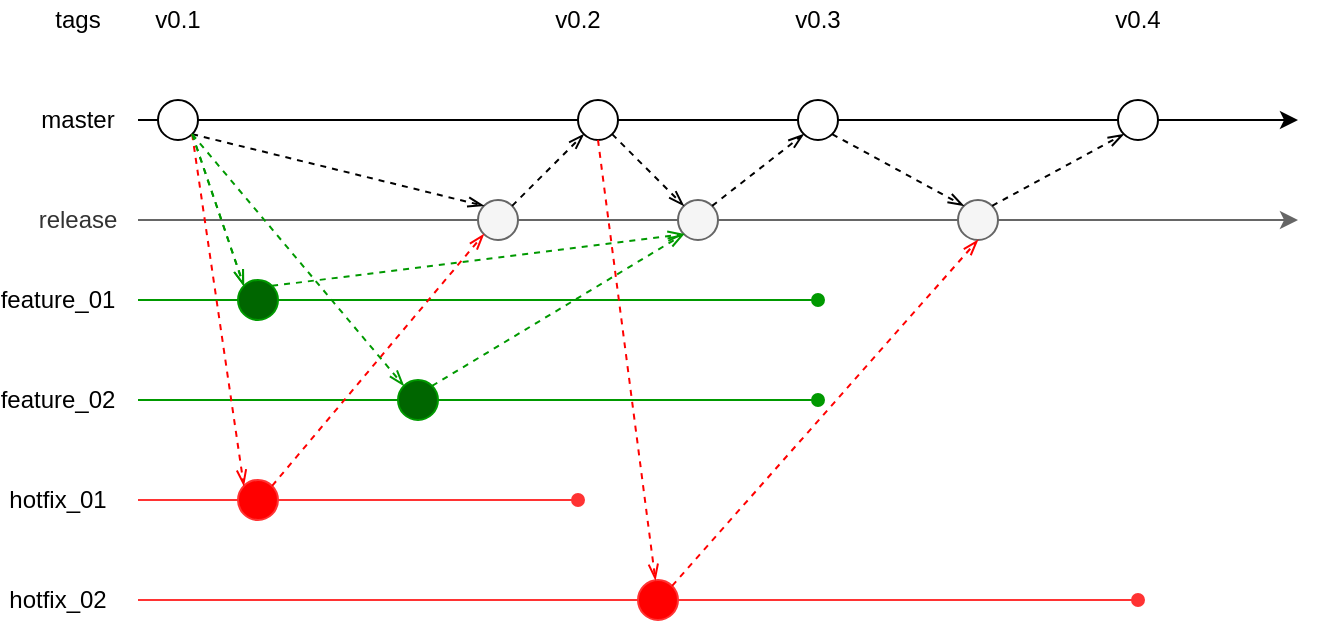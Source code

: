 <mxfile version="12.7.9" type="github">
  <diagram id="swHmns_OLJNO2oEmDjoU" name="第 1 页">
    <mxGraphModel dx="946" dy="614" grid="1" gridSize="10" guides="1" tooltips="1" connect="1" arrows="1" fold="1" page="1" pageScale="1" pageWidth="3300" pageHeight="4681" math="0" shadow="0">
      <root>
        <mxCell id="0" />
        <mxCell id="1" parent="0" />
        <mxCell id="d7OZnTdrM_z9VQZdlBr1-1" value="" style="endArrow=classic;html=1;" parent="1" source="d7OZnTdrM_z9VQZdlBr1-52" edge="1">
          <mxGeometry width="50" height="50" relative="1" as="geometry">
            <mxPoint x="260" y="130" as="sourcePoint" />
            <mxPoint x="840" y="130" as="targetPoint" />
          </mxGeometry>
        </mxCell>
        <mxCell id="d7OZnTdrM_z9VQZdlBr1-2" value="master" style="text;html=1;strokeColor=none;fillColor=none;align=center;verticalAlign=middle;whiteSpace=wrap;rounded=0;" parent="1" vertex="1">
          <mxGeometry x="210" y="120" width="40" height="20" as="geometry" />
        </mxCell>
        <mxCell id="d7OZnTdrM_z9VQZdlBr1-3" value="" style="endArrow=classic;html=1;fillColor=#f5f5f5;strokeColor=#666666;" parent="1" source="d7OZnTdrM_z9VQZdlBr1-48" edge="1">
          <mxGeometry width="50" height="50" relative="1" as="geometry">
            <mxPoint x="260" y="180" as="sourcePoint" />
            <mxPoint x="840" y="180" as="targetPoint" />
          </mxGeometry>
        </mxCell>
        <mxCell id="d7OZnTdrM_z9VQZdlBr1-4" value="release" style="text;html=1;strokeColor=none;fillColor=none;align=center;verticalAlign=middle;whiteSpace=wrap;rounded=0;fontColor=#333333;" parent="1" vertex="1">
          <mxGeometry x="210" y="170" width="40" height="20" as="geometry" />
        </mxCell>
        <mxCell id="d7OZnTdrM_z9VQZdlBr1-5" value="" style="endArrow=oval;html=1;endFill=1;strokeColor=#009900;" parent="1" source="d7OZnTdrM_z9VQZdlBr1-16" edge="1">
          <mxGeometry width="50" height="50" relative="1" as="geometry">
            <mxPoint x="260" y="220" as="sourcePoint" />
            <mxPoint x="600" y="220" as="targetPoint" />
          </mxGeometry>
        </mxCell>
        <mxCell id="d7OZnTdrM_z9VQZdlBr1-6" value="feature_01" style="text;html=1;strokeColor=none;fillColor=none;align=center;verticalAlign=middle;whiteSpace=wrap;rounded=0;" parent="1" vertex="1">
          <mxGeometry x="200" y="210" width="40" height="20" as="geometry" />
        </mxCell>
        <mxCell id="d7OZnTdrM_z9VQZdlBr1-8" value="" style="ellipse;whiteSpace=wrap;html=1;aspect=fixed;" parent="1" vertex="1">
          <mxGeometry x="270" y="120" width="20" height="20" as="geometry" />
        </mxCell>
        <mxCell id="d7OZnTdrM_z9VQZdlBr1-9" value="" style="endArrow=none;html=1;endFill=0;" parent="1" target="d7OZnTdrM_z9VQZdlBr1-8" edge="1">
          <mxGeometry width="50" height="50" relative="1" as="geometry">
            <mxPoint x="260" y="130" as="sourcePoint" />
            <mxPoint x="790" y="130" as="targetPoint" />
          </mxGeometry>
        </mxCell>
        <mxCell id="d7OZnTdrM_z9VQZdlBr1-10" value="" style="ellipse;whiteSpace=wrap;html=1;aspect=fixed;" parent="1" vertex="1">
          <mxGeometry x="480" y="120" width="20" height="20" as="geometry" />
        </mxCell>
        <mxCell id="d7OZnTdrM_z9VQZdlBr1-11" value="" style="endArrow=none;html=1;endFill=0;" parent="1" source="d7OZnTdrM_z9VQZdlBr1-8" target="d7OZnTdrM_z9VQZdlBr1-10" edge="1">
          <mxGeometry width="50" height="50" relative="1" as="geometry">
            <mxPoint x="300" y="130" as="sourcePoint" />
            <mxPoint x="790" y="130" as="targetPoint" />
          </mxGeometry>
        </mxCell>
        <mxCell id="d7OZnTdrM_z9VQZdlBr1-12" value="" style="ellipse;whiteSpace=wrap;html=1;aspect=fixed;fillColor=#f5f5f5;strokeColor=#666666;fontColor=#333333;" parent="1" vertex="1">
          <mxGeometry x="430" y="170" width="20" height="20" as="geometry" />
        </mxCell>
        <mxCell id="d7OZnTdrM_z9VQZdlBr1-13" value="" style="endArrow=none;html=1;endFill=0;fillColor=#f5f5f5;strokeColor=#666666;" parent="1" target="d7OZnTdrM_z9VQZdlBr1-12" edge="1">
          <mxGeometry width="50" height="50" relative="1" as="geometry">
            <mxPoint x="260" y="180" as="sourcePoint" />
            <mxPoint x="790" y="180" as="targetPoint" />
          </mxGeometry>
        </mxCell>
        <mxCell id="d7OZnTdrM_z9VQZdlBr1-15" value="" style="endArrow=openThin;dashed=1;html=1;exitX=1;exitY=1;exitDx=0;exitDy=0;entryX=0;entryY=0;entryDx=0;entryDy=0;endFill=0;strokeColor=#009900;" parent="1" source="d7OZnTdrM_z9VQZdlBr1-8" target="d7OZnTdrM_z9VQZdlBr1-16" edge="1">
          <mxGeometry width="50" height="50" relative="1" as="geometry">
            <mxPoint x="307.071" y="147.071" as="sourcePoint" />
            <mxPoint x="342.929" y="182.929" as="targetPoint" />
          </mxGeometry>
        </mxCell>
        <mxCell id="d7OZnTdrM_z9VQZdlBr1-17" value="" style="endArrow=none;html=1;endFill=0;strokeColor=#009900;" parent="1" target="d7OZnTdrM_z9VQZdlBr1-16" edge="1">
          <mxGeometry width="50" height="50" relative="1" as="geometry">
            <mxPoint x="260" y="220" as="sourcePoint" />
            <mxPoint x="790" y="220" as="targetPoint" />
          </mxGeometry>
        </mxCell>
        <mxCell id="d7OZnTdrM_z9VQZdlBr1-22" value="" style="endArrow=oval;html=1;endFill=1;strokeColor=#009900;" parent="1" source="d7OZnTdrM_z9VQZdlBr1-24" edge="1">
          <mxGeometry width="50" height="50" relative="1" as="geometry">
            <mxPoint x="260" y="270" as="sourcePoint" />
            <mxPoint x="600" y="270" as="targetPoint" />
          </mxGeometry>
        </mxCell>
        <mxCell id="d7OZnTdrM_z9VQZdlBr1-23" value="feature_02" style="text;html=1;strokeColor=none;fillColor=none;align=center;verticalAlign=middle;whiteSpace=wrap;rounded=0;" parent="1" vertex="1">
          <mxGeometry x="200" y="260" width="40" height="20" as="geometry" />
        </mxCell>
        <mxCell id="d7OZnTdrM_z9VQZdlBr1-24" value="" style="ellipse;whiteSpace=wrap;html=1;aspect=fixed;fillColor=#006600;strokeColor=#009900;" parent="1" vertex="1">
          <mxGeometry x="390" y="260" width="20" height="20" as="geometry" />
        </mxCell>
        <mxCell id="d7OZnTdrM_z9VQZdlBr1-25" value="" style="endArrow=none;html=1;endFill=0;strokeColor=#009900;" parent="1" target="d7OZnTdrM_z9VQZdlBr1-24" edge="1">
          <mxGeometry width="50" height="50" relative="1" as="geometry">
            <mxPoint x="260" y="270" as="sourcePoint" />
            <mxPoint x="790" y="270" as="targetPoint" />
          </mxGeometry>
        </mxCell>
        <mxCell id="d7OZnTdrM_z9VQZdlBr1-27" value="" style="endArrow=oval;html=1;strokeColor=#FF3333;endFill=1;" parent="1" source="d7OZnTdrM_z9VQZdlBr1-29" edge="1">
          <mxGeometry width="50" height="50" relative="1" as="geometry">
            <mxPoint x="260" y="320" as="sourcePoint" />
            <mxPoint x="480" y="320" as="targetPoint" />
          </mxGeometry>
        </mxCell>
        <mxCell id="d7OZnTdrM_z9VQZdlBr1-28" value="hotfix_01" style="text;html=1;strokeColor=none;fillColor=none;align=center;verticalAlign=middle;whiteSpace=wrap;rounded=0;" parent="1" vertex="1">
          <mxGeometry x="200" y="310" width="40" height="20" as="geometry" />
        </mxCell>
        <mxCell id="d7OZnTdrM_z9VQZdlBr1-29" value="" style="ellipse;whiteSpace=wrap;html=1;aspect=fixed;fillColor=#FF0000;strokeColor=#FF3333;" parent="1" vertex="1">
          <mxGeometry x="310" y="310" width="20" height="20" as="geometry" />
        </mxCell>
        <mxCell id="d7OZnTdrM_z9VQZdlBr1-30" value="" style="endArrow=none;html=1;endFill=0;strokeColor=#FF3333;" parent="1" target="d7OZnTdrM_z9VQZdlBr1-29" edge="1">
          <mxGeometry width="50" height="50" relative="1" as="geometry">
            <mxPoint x="260" y="320" as="sourcePoint" />
            <mxPoint x="790" y="320" as="targetPoint" />
          </mxGeometry>
        </mxCell>
        <mxCell id="d7OZnTdrM_z9VQZdlBr1-31" value="" style="endArrow=openThin;dashed=1;html=1;exitX=1;exitY=1;exitDx=0;exitDy=0;entryX=0;entryY=0;entryDx=0;entryDy=0;endFill=0;fillColor=#f8cecc;strokeColor=#FF0000;" parent="1" source="d7OZnTdrM_z9VQZdlBr1-8" target="d7OZnTdrM_z9VQZdlBr1-29" edge="1">
          <mxGeometry width="50" height="50" relative="1" as="geometry">
            <mxPoint x="307.071" y="147.071" as="sourcePoint" />
            <mxPoint x="342.929" y="272.929" as="targetPoint" />
          </mxGeometry>
        </mxCell>
        <mxCell id="d7OZnTdrM_z9VQZdlBr1-32" value="" style="endArrow=openThin;dashed=1;html=1;exitX=1;exitY=0;exitDx=0;exitDy=0;endFill=0;entryX=0;entryY=1;entryDx=0;entryDy=0;fillColor=#f8cecc;strokeColor=#FF0000;" parent="1" source="d7OZnTdrM_z9VQZdlBr1-29" target="d7OZnTdrM_z9VQZdlBr1-12" edge="1">
          <mxGeometry width="50" height="50" relative="1" as="geometry">
            <mxPoint x="444.141" y="310.001" as="sourcePoint" />
            <mxPoint x="390" y="200" as="targetPoint" />
          </mxGeometry>
        </mxCell>
        <mxCell id="d7OZnTdrM_z9VQZdlBr1-33" value="" style="endArrow=openThin;dashed=1;html=1;exitX=1;exitY=1;exitDx=0;exitDy=0;endFill=0;entryX=0;entryY=0;entryDx=0;entryDy=0;" parent="1" source="d7OZnTdrM_z9VQZdlBr1-8" target="d7OZnTdrM_z9VQZdlBr1-12" edge="1">
          <mxGeometry width="50" height="50" relative="1" as="geometry">
            <mxPoint x="357.071" y="322.929" as="sourcePoint" />
            <mxPoint x="402.929" y="197.071" as="targetPoint" />
          </mxGeometry>
        </mxCell>
        <mxCell id="d7OZnTdrM_z9VQZdlBr1-34" value="" style="endArrow=openThin;dashed=1;html=1;exitX=1;exitY=0;exitDx=0;exitDy=0;endFill=0;entryX=0;entryY=1;entryDx=0;entryDy=0;" parent="1" source="d7OZnTdrM_z9VQZdlBr1-12" target="d7OZnTdrM_z9VQZdlBr1-10" edge="1">
          <mxGeometry width="50" height="50" relative="1" as="geometry">
            <mxPoint x="307.071" y="147.071" as="sourcePoint" />
            <mxPoint x="402.929" y="182.929" as="targetPoint" />
          </mxGeometry>
        </mxCell>
        <mxCell id="d7OZnTdrM_z9VQZdlBr1-35" value="" style="ellipse;whiteSpace=wrap;html=1;aspect=fixed;fillColor=#f5f5f5;strokeColor=#666666;fontColor=#333333;" parent="1" vertex="1">
          <mxGeometry x="530" y="170" width="20" height="20" as="geometry" />
        </mxCell>
        <mxCell id="d7OZnTdrM_z9VQZdlBr1-36" value="" style="endArrow=none;html=1;endFill=0;fillColor=#f5f5f5;strokeColor=#666666;" parent="1" source="d7OZnTdrM_z9VQZdlBr1-12" target="d7OZnTdrM_z9VQZdlBr1-35" edge="1">
          <mxGeometry width="50" height="50" relative="1" as="geometry">
            <mxPoint x="410" y="180" as="sourcePoint" />
            <mxPoint x="790" y="180" as="targetPoint" />
          </mxGeometry>
        </mxCell>
        <mxCell id="d7OZnTdrM_z9VQZdlBr1-37" value="" style="endArrow=openThin;dashed=1;html=1;exitX=1;exitY=0;exitDx=0;exitDy=0;entryX=0;entryY=1;entryDx=0;entryDy=0;endFill=0;strokeColor=#009900;" parent="1" source="d7OZnTdrM_z9VQZdlBr1-16" target="d7OZnTdrM_z9VQZdlBr1-35" edge="1">
          <mxGeometry width="50" height="50" relative="1" as="geometry">
            <mxPoint x="460.001" y="204.141" as="sourcePoint" />
            <mxPoint x="495.859" y="279.999" as="targetPoint" />
          </mxGeometry>
        </mxCell>
        <mxCell id="d7OZnTdrM_z9VQZdlBr1-38" value="" style="endArrow=openThin;dashed=1;html=1;exitX=1;exitY=0;exitDx=0;exitDy=0;endFill=0;entryX=0;entryY=1;entryDx=0;entryDy=0;strokeColor=#009900;" parent="1" source="d7OZnTdrM_z9VQZdlBr1-24" target="d7OZnTdrM_z9VQZdlBr1-35" edge="1">
          <mxGeometry width="50" height="50" relative="1" as="geometry">
            <mxPoint x="357.071" y="222.929" as="sourcePoint" />
            <mxPoint x="510" y="190" as="targetPoint" />
          </mxGeometry>
        </mxCell>
        <mxCell id="d7OZnTdrM_z9VQZdlBr1-39" value="" style="endArrow=openThin;dashed=1;html=1;exitX=1;exitY=1;exitDx=0;exitDy=0;endFill=0;entryX=0;entryY=0;entryDx=0;entryDy=0;" parent="1" source="d7OZnTdrM_z9VQZdlBr1-10" target="d7OZnTdrM_z9VQZdlBr1-35" edge="1">
          <mxGeometry width="50" height="50" relative="1" as="geometry">
            <mxPoint x="417.071" y="182.929" as="sourcePoint" />
            <mxPoint x="472.929" y="147.071" as="targetPoint" />
          </mxGeometry>
        </mxCell>
        <mxCell id="d7OZnTdrM_z9VQZdlBr1-40" value="" style="ellipse;whiteSpace=wrap;html=1;aspect=fixed;" parent="1" vertex="1">
          <mxGeometry x="590" y="120" width="20" height="20" as="geometry" />
        </mxCell>
        <mxCell id="d7OZnTdrM_z9VQZdlBr1-41" value="" style="endArrow=none;html=1;endFill=0;" parent="1" source="d7OZnTdrM_z9VQZdlBr1-10" target="d7OZnTdrM_z9VQZdlBr1-40" edge="1">
          <mxGeometry width="50" height="50" relative="1" as="geometry">
            <mxPoint x="480" y="130" as="sourcePoint" />
            <mxPoint x="790" y="130" as="targetPoint" />
          </mxGeometry>
        </mxCell>
        <mxCell id="d7OZnTdrM_z9VQZdlBr1-42" value="" style="endArrow=openThin;dashed=1;html=1;exitX=1;exitY=0;exitDx=0;exitDy=0;endFill=0;entryX=0;entryY=1;entryDx=0;entryDy=0;" parent="1" source="d7OZnTdrM_z9VQZdlBr1-35" target="d7OZnTdrM_z9VQZdlBr1-40" edge="1">
          <mxGeometry width="50" height="50" relative="1" as="geometry">
            <mxPoint x="487.071" y="147.071" as="sourcePoint" />
            <mxPoint x="522.929" y="182.929" as="targetPoint" />
          </mxGeometry>
        </mxCell>
        <mxCell id="d7OZnTdrM_z9VQZdlBr1-43" value="" style="endArrow=oval;html=1;strokeColor=#FF3333;endFill=1;" parent="1" source="d7OZnTdrM_z9VQZdlBr1-45" edge="1">
          <mxGeometry width="50" height="50" relative="1" as="geometry">
            <mxPoint x="260" y="370" as="sourcePoint" />
            <mxPoint x="760" y="370" as="targetPoint" />
          </mxGeometry>
        </mxCell>
        <mxCell id="d7OZnTdrM_z9VQZdlBr1-44" value="hotfix_02" style="text;html=1;strokeColor=none;fillColor=none;align=center;verticalAlign=middle;whiteSpace=wrap;rounded=0;" parent="1" vertex="1">
          <mxGeometry x="200" y="360" width="40" height="20" as="geometry" />
        </mxCell>
        <mxCell id="d7OZnTdrM_z9VQZdlBr1-45" value="" style="ellipse;whiteSpace=wrap;html=1;aspect=fixed;fillColor=#FF0000;strokeColor=#FF3333;" parent="1" vertex="1">
          <mxGeometry x="510" y="360" width="20" height="20" as="geometry" />
        </mxCell>
        <mxCell id="d7OZnTdrM_z9VQZdlBr1-46" value="" style="endArrow=none;html=1;endFill=0;strokeColor=#FF3333;" parent="1" target="d7OZnTdrM_z9VQZdlBr1-45" edge="1">
          <mxGeometry width="50" height="50" relative="1" as="geometry">
            <mxPoint x="260" y="370" as="sourcePoint" />
            <mxPoint x="790" y="370" as="targetPoint" />
          </mxGeometry>
        </mxCell>
        <mxCell id="d7OZnTdrM_z9VQZdlBr1-47" value="" style="endArrow=openThin;dashed=1;html=1;exitX=0.5;exitY=1;exitDx=0;exitDy=0;endFill=0;fillColor=#f8cecc;strokeColor=#FF0000;" parent="1" source="d7OZnTdrM_z9VQZdlBr1-10" target="d7OZnTdrM_z9VQZdlBr1-45" edge="1">
          <mxGeometry width="50" height="50" relative="1" as="geometry">
            <mxPoint x="470.001" y="335.859" as="sourcePoint" />
            <mxPoint x="515.859" y="210.001" as="targetPoint" />
          </mxGeometry>
        </mxCell>
        <mxCell id="d7OZnTdrM_z9VQZdlBr1-48" value="" style="ellipse;whiteSpace=wrap;html=1;aspect=fixed;fillColor=#f5f5f5;strokeColor=#666666;fontColor=#333333;" parent="1" vertex="1">
          <mxGeometry x="670" y="170" width="20" height="20" as="geometry" />
        </mxCell>
        <mxCell id="d7OZnTdrM_z9VQZdlBr1-49" value="" style="endArrow=none;html=1;fillColor=#f5f5f5;strokeColor=#666666;endFill=0;" parent="1" source="d7OZnTdrM_z9VQZdlBr1-35" target="d7OZnTdrM_z9VQZdlBr1-48" edge="1">
          <mxGeometry width="50" height="50" relative="1" as="geometry">
            <mxPoint x="530" y="180" as="sourcePoint" />
            <mxPoint x="790" y="180" as="targetPoint" />
          </mxGeometry>
        </mxCell>
        <mxCell id="d7OZnTdrM_z9VQZdlBr1-50" value="" style="endArrow=openThin;dashed=1;html=1;exitX=1;exitY=0;exitDx=0;exitDy=0;endFill=0;fillColor=#f8cecc;strokeColor=#FF0000;entryX=0.5;entryY=1;entryDx=0;entryDy=0;" parent="1" source="d7OZnTdrM_z9VQZdlBr1-45" target="d7OZnTdrM_z9VQZdlBr1-48" edge="1">
          <mxGeometry width="50" height="50" relative="1" as="geometry">
            <mxPoint x="690" y="340" as="sourcePoint" />
            <mxPoint x="737.876" y="560.228" as="targetPoint" />
          </mxGeometry>
        </mxCell>
        <mxCell id="d7OZnTdrM_z9VQZdlBr1-51" value="" style="endArrow=openThin;dashed=1;html=1;exitX=1;exitY=1;exitDx=0;exitDy=0;endFill=0;entryX=0;entryY=0;entryDx=0;entryDy=0;" parent="1" source="d7OZnTdrM_z9VQZdlBr1-40" target="d7OZnTdrM_z9VQZdlBr1-48" edge="1">
          <mxGeometry width="50" height="50" relative="1" as="geometry">
            <mxPoint x="537.071" y="182.929" as="sourcePoint" />
            <mxPoint x="602.929" y="147.071" as="targetPoint" />
          </mxGeometry>
        </mxCell>
        <mxCell id="d7OZnTdrM_z9VQZdlBr1-52" value="" style="ellipse;whiteSpace=wrap;html=1;aspect=fixed;" parent="1" vertex="1">
          <mxGeometry x="750" y="120" width="20" height="20" as="geometry" />
        </mxCell>
        <mxCell id="d7OZnTdrM_z9VQZdlBr1-53" value="" style="endArrow=none;html=1;endFill=0;" parent="1" source="d7OZnTdrM_z9VQZdlBr1-40" target="d7OZnTdrM_z9VQZdlBr1-52" edge="1">
          <mxGeometry width="50" height="50" relative="1" as="geometry">
            <mxPoint x="610" y="130" as="sourcePoint" />
            <mxPoint x="790" y="130" as="targetPoint" />
          </mxGeometry>
        </mxCell>
        <mxCell id="d7OZnTdrM_z9VQZdlBr1-54" value="" style="endArrow=openThin;dashed=1;html=1;exitX=1;exitY=0;exitDx=0;exitDy=0;endFill=0;entryX=0;entryY=1;entryDx=0;entryDy=0;" parent="1" source="d7OZnTdrM_z9VQZdlBr1-48" target="d7OZnTdrM_z9VQZdlBr1-52" edge="1">
          <mxGeometry width="50" height="50" relative="1" as="geometry">
            <mxPoint x="617.071" y="147.071" as="sourcePoint" />
            <mxPoint x="682.929" y="182.929" as="targetPoint" />
          </mxGeometry>
        </mxCell>
        <mxCell id="xI-_zgd__dMwFRqkFNWw-1" value="tags" style="text;html=1;strokeColor=none;fillColor=none;align=center;verticalAlign=middle;whiteSpace=wrap;rounded=0;" vertex="1" parent="1">
          <mxGeometry x="210" y="70" width="40" height="20" as="geometry" />
        </mxCell>
        <mxCell id="d7OZnTdrM_z9VQZdlBr1-16" value="" style="ellipse;whiteSpace=wrap;html=1;aspect=fixed;fillColor=#006600;strokeColor=#009900;" parent="1" vertex="1">
          <mxGeometry x="310" y="210" width="20" height="20" as="geometry" />
        </mxCell>
        <mxCell id="xI-_zgd__dMwFRqkFNWw-2" value="" style="endArrow=openThin;dashed=1;html=1;exitX=1;exitY=1;exitDx=0;exitDy=0;entryX=0;entryY=0;entryDx=0;entryDy=0;endFill=0;strokeColor=#009900;" edge="1" parent="1" source="d7OZnTdrM_z9VQZdlBr1-8" target="d7OZnTdrM_z9VQZdlBr1-16">
          <mxGeometry width="50" height="50" relative="1" as="geometry">
            <mxPoint x="287.071" y="137.071" as="sourcePoint" />
            <mxPoint x="332.929" y="262.929" as="targetPoint" />
          </mxGeometry>
        </mxCell>
        <mxCell id="xI-_zgd__dMwFRqkFNWw-3" value="" style="endArrow=openThin;dashed=1;html=1;exitX=1;exitY=1;exitDx=0;exitDy=0;entryX=0;entryY=0;entryDx=0;entryDy=0;endFill=0;strokeColor=#009900;" edge="1" parent="1" source="d7OZnTdrM_z9VQZdlBr1-8" target="d7OZnTdrM_z9VQZdlBr1-24">
          <mxGeometry width="50" height="50" relative="1" as="geometry">
            <mxPoint x="297.071" y="147.071" as="sourcePoint" />
            <mxPoint x="322.929" y="222.929" as="targetPoint" />
          </mxGeometry>
        </mxCell>
        <mxCell id="xI-_zgd__dMwFRqkFNWw-5" value="v0.1" style="text;html=1;strokeColor=none;fillColor=none;align=center;verticalAlign=middle;whiteSpace=wrap;rounded=0;" vertex="1" parent="1">
          <mxGeometry x="260" y="70" width="40" height="20" as="geometry" />
        </mxCell>
        <mxCell id="xI-_zgd__dMwFRqkFNWw-6" value="v0.2" style="text;html=1;strokeColor=none;fillColor=none;align=center;verticalAlign=middle;whiteSpace=wrap;rounded=0;" vertex="1" parent="1">
          <mxGeometry x="460" y="70" width="40" height="20" as="geometry" />
        </mxCell>
        <mxCell id="xI-_zgd__dMwFRqkFNWw-7" value="v0.3" style="text;html=1;strokeColor=none;fillColor=none;align=center;verticalAlign=middle;whiteSpace=wrap;rounded=0;" vertex="1" parent="1">
          <mxGeometry x="580" y="70" width="40" height="20" as="geometry" />
        </mxCell>
        <mxCell id="xI-_zgd__dMwFRqkFNWw-8" value="v0.4" style="text;html=1;strokeColor=none;fillColor=none;align=center;verticalAlign=middle;whiteSpace=wrap;rounded=0;" vertex="1" parent="1">
          <mxGeometry x="740" y="70" width="40" height="20" as="geometry" />
        </mxCell>
      </root>
    </mxGraphModel>
  </diagram>
</mxfile>
